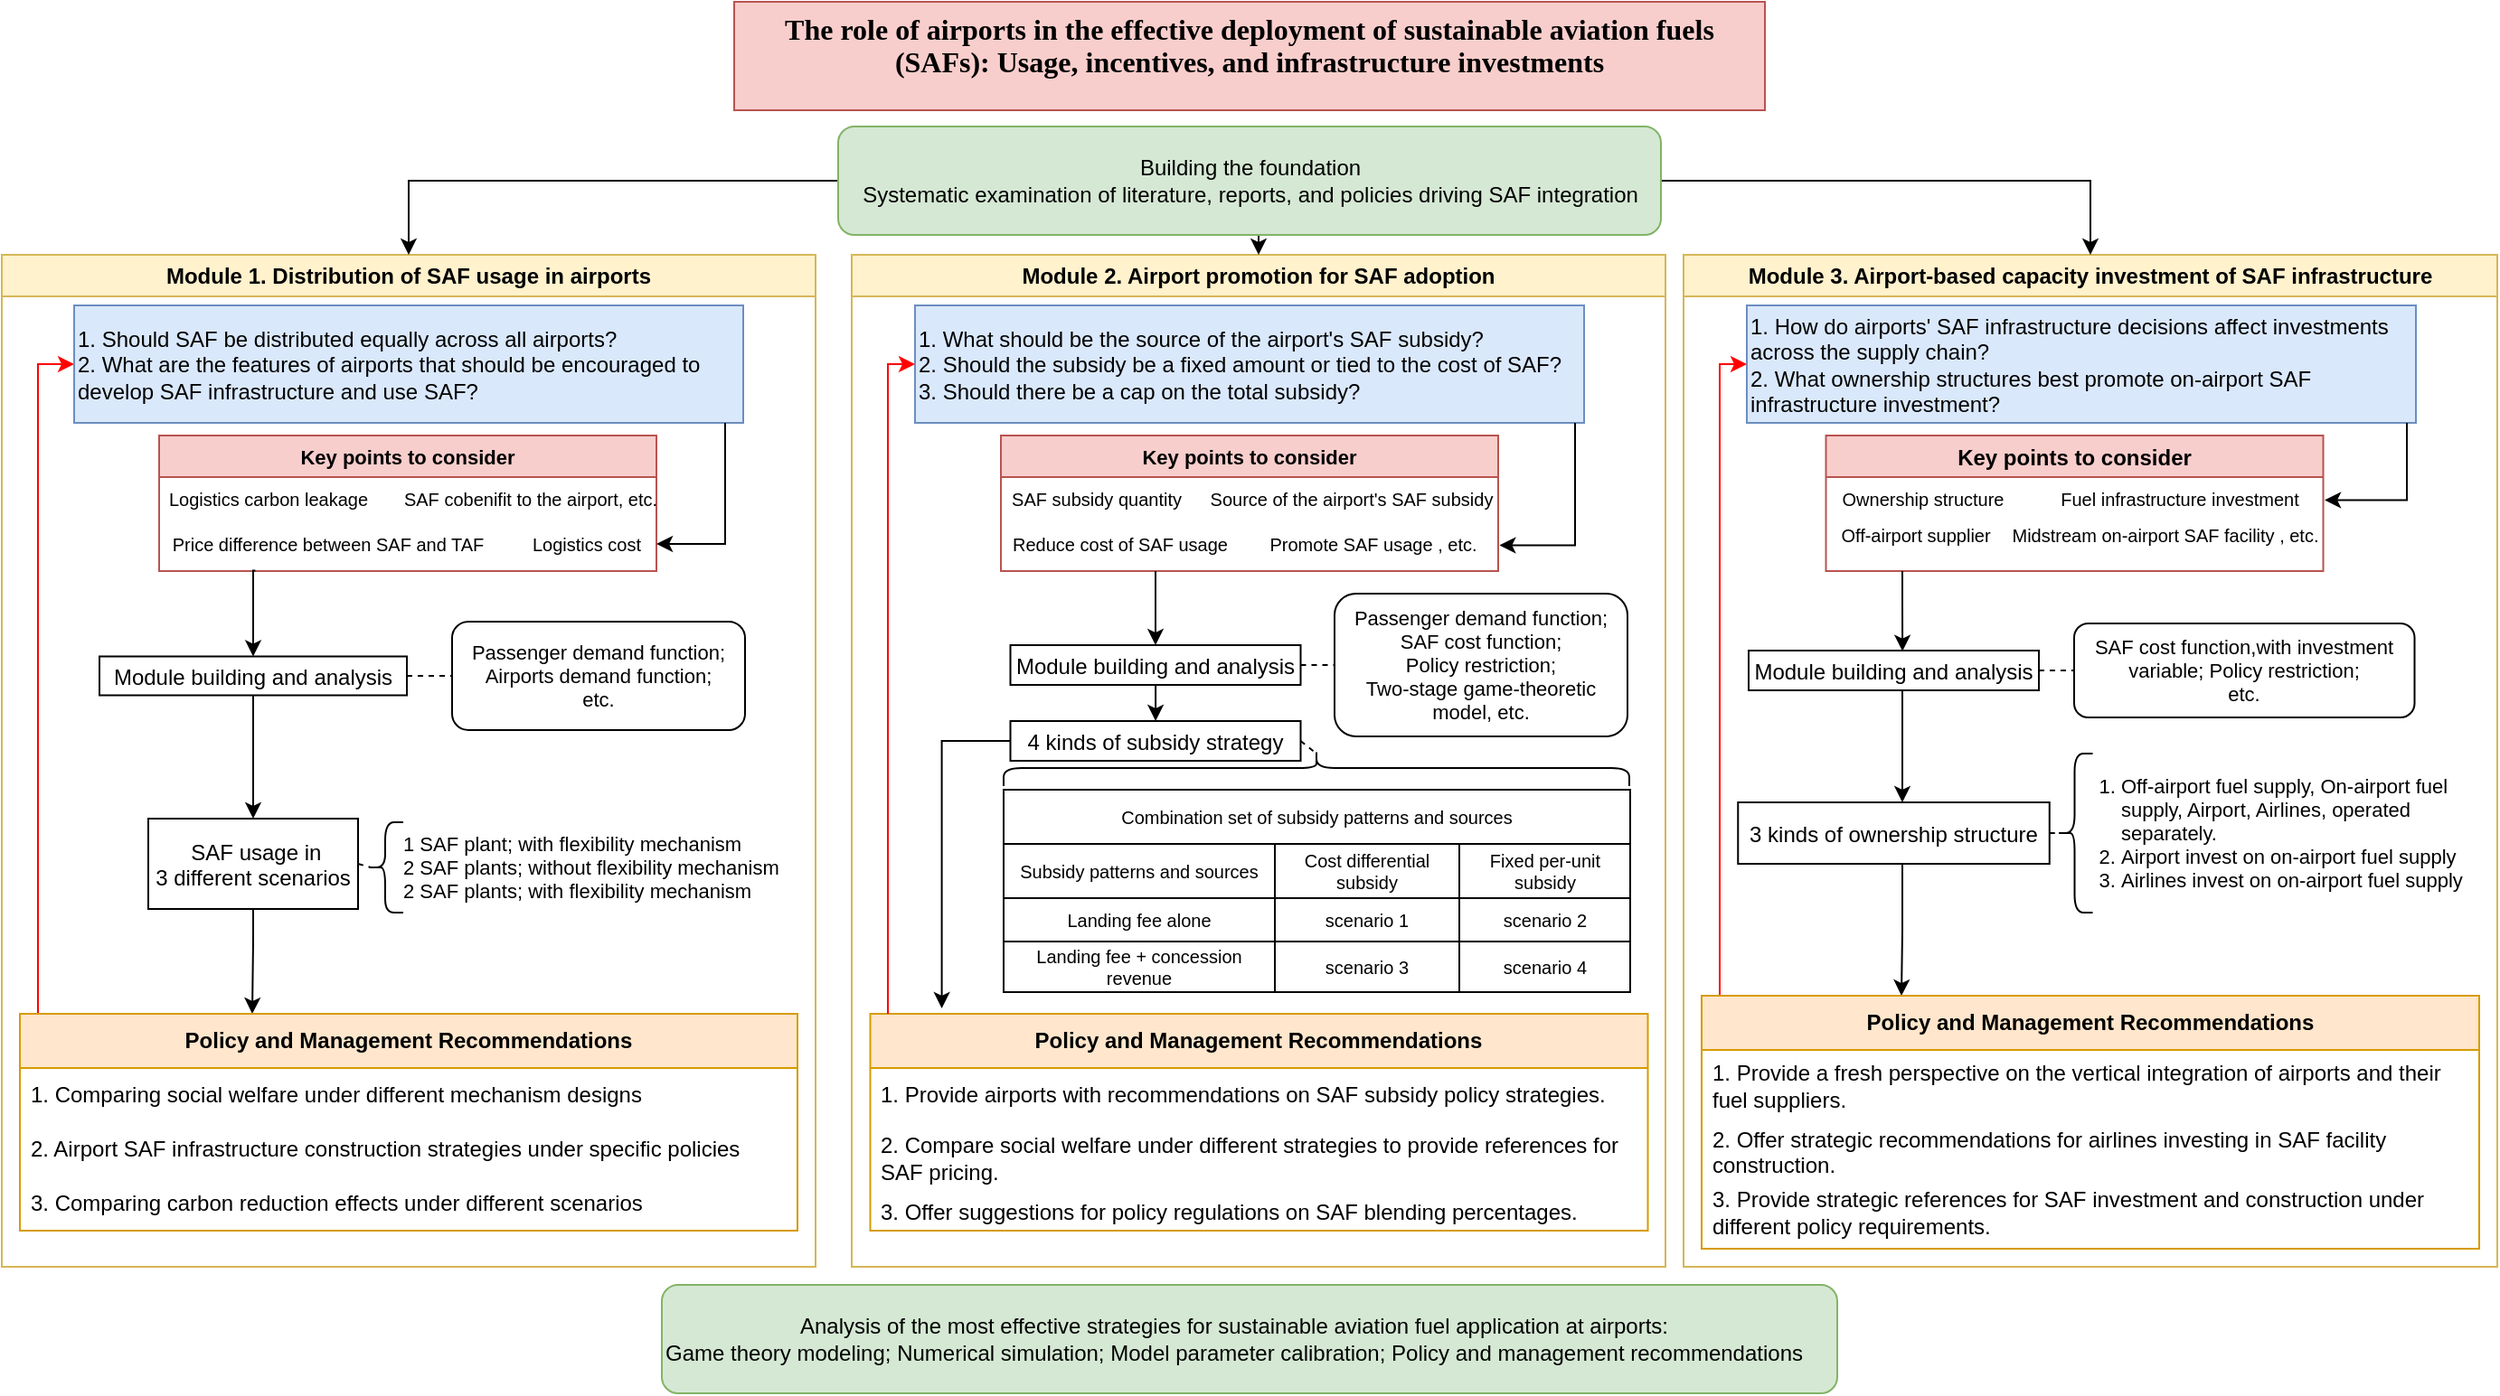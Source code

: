 <mxfile version="24.8.0">
  <diagram name="Page-1" id="e7e014a7-5840-1c2e-5031-d8a46d1fe8dd">
    <mxGraphModel dx="2856" dy="964" grid="1" gridSize="10" guides="1" tooltips="1" connect="1" arrows="1" fold="1" page="1" pageScale="1" pageWidth="1169" pageHeight="826" background="none" math="0" shadow="0">
      <root>
        <mxCell id="0" />
        <mxCell id="1" parent="0" />
        <mxCell id="2" value="Module 1. Distribution of SAF usage in airports" style="swimlane;whiteSpace=wrap;fillColor=#fff2cc;strokeColor=#d6b656;" parent="1" vertex="1">
          <mxGeometry x="-280" y="140" width="450" height="560" as="geometry">
            <mxRectangle x="-270" y="142" width="90" height="30" as="alternateBounds" />
          </mxGeometry>
        </mxCell>
        <mxCell id="LJBLf-9OPQEesqbSQKG5-111" style="edgeStyle=orthogonalEdgeStyle;rounded=0;orthogonalLoop=1;jettySize=auto;html=1;entryX=0.5;entryY=0;entryDx=0;entryDy=0;fontFamily=Helvetica;fontSize=12;fontColor=default;" parent="2" source="8" target="10" edge="1">
          <mxGeometry relative="1" as="geometry" />
        </mxCell>
        <mxCell id="8" value="Module building and analysis" style="" parent="2" vertex="1">
          <mxGeometry x="54" y="222.25" width="170" height="21.5" as="geometry" />
        </mxCell>
        <mxCell id="rZtBLB-fVoA_DSwmURB1-14" style="edgeStyle=orthogonalEdgeStyle;rounded=0;orthogonalLoop=1;jettySize=auto;html=1;entryX=0.25;entryY=0;entryDx=0;entryDy=0;" parent="2" edge="1">
          <mxGeometry relative="1" as="geometry">
            <mxPoint x="139" y="338" as="sourcePoint" />
            <mxPoint x="138.5" y="420" as="targetPoint" />
            <Array as="points">
              <mxPoint x="139" y="379" />
              <mxPoint x="139" y="379" />
            </Array>
          </mxGeometry>
        </mxCell>
        <mxCell id="10" value=" SAF usage in&#xa;3 different scenarios" style="" parent="2" vertex="1">
          <mxGeometry x="81" y="312" width="116" height="50" as="geometry" />
        </mxCell>
        <mxCell id="LJBLf-9OPQEesqbSQKG5-52" value="Passenger demand function;&lt;div style=&quot;font-size: 11px;&quot;&gt;Airports demand function;&lt;/div&gt;&lt;div style=&quot;font-size: 11px;&quot;&gt;etc.&lt;/div&gt;" style="rounded=1;whiteSpace=wrap;html=1;fontSize=11;" parent="2" vertex="1">
          <mxGeometry x="249" y="203" width="162" height="60" as="geometry" />
        </mxCell>
        <mxCell id="LJBLf-9OPQEesqbSQKG5-56" value="" style="endArrow=none;dashed=1;html=1;rounded=0;exitX=1;exitY=0.5;exitDx=0;exitDy=0;entryX=0;entryY=0.5;entryDx=0;entryDy=0;" parent="2" source="8" target="LJBLf-9OPQEesqbSQKG5-52" edge="1">
          <mxGeometry width="50" height="50" relative="1" as="geometry">
            <mxPoint x="539" y="195" as="sourcePoint" />
            <mxPoint x="589" y="145" as="targetPoint" />
          </mxGeometry>
        </mxCell>
        <mxCell id="LJBLf-9OPQEesqbSQKG5-57" value="" style="shape=curlyBracket;whiteSpace=wrap;html=1;rounded=1;labelPosition=left;verticalLabelPosition=middle;align=right;verticalAlign=middle;size=0.5;rotation=0;" parent="2" vertex="1">
          <mxGeometry x="202" y="314" width="20" height="50" as="geometry" />
        </mxCell>
        <mxCell id="LJBLf-9OPQEesqbSQKG5-79" value="" style="endArrow=none;dashed=1;html=1;rounded=0;fontFamily=Helvetica;fontSize=12;fontColor=default;entryX=0.1;entryY=0.5;entryDx=0;entryDy=0;entryPerimeter=0;exitX=1;exitY=0.5;exitDx=0;exitDy=0;" parent="2" source="10" target="LJBLf-9OPQEesqbSQKG5-57" edge="1">
          <mxGeometry width="50" height="50" relative="1" as="geometry">
            <mxPoint x="169" y="305" as="sourcePoint" />
            <mxPoint x="219" y="255" as="targetPoint" />
          </mxGeometry>
        </mxCell>
        <mxCell id="rZtBLB-fVoA_DSwmURB1-30" style="edgeStyle=orthogonalEdgeStyle;rounded=0;orthogonalLoop=1;jettySize=auto;html=1;entryX=0;entryY=0.5;entryDx=0;entryDy=0;strokeColor=#FF0000;" parent="2" source="LJBLf-9OPQEesqbSQKG5-73" target="LJBLf-9OPQEesqbSQKG5-71" edge="1">
          <mxGeometry relative="1" as="geometry">
            <Array as="points">
              <mxPoint x="20" y="60" />
            </Array>
          </mxGeometry>
        </mxCell>
        <mxCell id="LJBLf-9OPQEesqbSQKG5-73" value="&lt;span style=&quot;font-weight: 700;&quot;&gt;Policy and Management Recommendations&lt;/span&gt;" style="swimlane;fontStyle=0;childLayout=stackLayout;horizontal=1;startSize=30;horizontalStack=0;resizeParent=1;resizeParentMax=0;resizeLast=0;collapsible=1;marginBottom=0;whiteSpace=wrap;html=1;align=center;verticalAlign=middle;fontFamily=Helvetica;fontSize=12;fillColor=#ffe6cc;strokeColor=#d79b00;" parent="2" vertex="1">
          <mxGeometry x="10" y="420" width="430" height="120" as="geometry" />
        </mxCell>
        <mxCell id="LJBLf-9OPQEesqbSQKG5-74" value="1. Comparing social welfare under different mechanism designs" style="text;strokeColor=none;fillColor=none;align=left;verticalAlign=middle;spacingLeft=4;spacingRight=4;overflow=hidden;points=[[0,0.5],[1,0.5]];portConstraint=eastwest;rotatable=0;whiteSpace=wrap;html=1;fontFamily=Helvetica;fontSize=12;fontColor=default;" parent="LJBLf-9OPQEesqbSQKG5-73" vertex="1">
          <mxGeometry y="30" width="430" height="30" as="geometry" />
        </mxCell>
        <mxCell id="LJBLf-9OPQEesqbSQKG5-75" value="2. Airport SAF infrastructure construction strategies under specific policies" style="text;strokeColor=none;fillColor=none;align=left;verticalAlign=middle;spacingLeft=4;spacingRight=4;overflow=hidden;points=[[0,0.5],[1,0.5]];portConstraint=eastwest;rotatable=0;whiteSpace=wrap;html=1;fontFamily=Helvetica;fontSize=12;fontColor=default;" parent="LJBLf-9OPQEesqbSQKG5-73" vertex="1">
          <mxGeometry y="60" width="430" height="30" as="geometry" />
        </mxCell>
        <mxCell id="LJBLf-9OPQEesqbSQKG5-76" value="3. Comparing carbon reduction effects under different scenarios" style="text;strokeColor=none;fillColor=none;align=left;verticalAlign=middle;spacingLeft=4;spacingRight=4;overflow=hidden;points=[[0,0.5],[1,0.5]];portConstraint=eastwest;rotatable=0;whiteSpace=wrap;html=1;fontFamily=Helvetica;fontSize=12;fontColor=default;" parent="LJBLf-9OPQEesqbSQKG5-73" vertex="1">
          <mxGeometry y="90" width="430" height="30" as="geometry" />
        </mxCell>
        <mxCell id="LJBLf-9OPQEesqbSQKG5-71" value="1. Should SAF be distributed equally across all airports?&amp;nbsp;&lt;div&gt;&lt;span style=&quot;background-color: initial;&quot;&gt;2. What are the features of airports that should be encouraged to develop SAF infrastructure and use SAF?&lt;/span&gt;&lt;br&gt;&lt;/div&gt;" style="text;strokeColor=#6c8ebf;fillColor=#dae8fc;html=1;whiteSpace=wrap;verticalAlign=middle;overflow=hidden;" parent="2" vertex="1">
          <mxGeometry x="40" y="28" width="370" height="65" as="geometry" />
        </mxCell>
        <mxCell id="LJBLf-9OPQEesqbSQKG5-60" value="&lt;span style=&quot;background-color: initial; font-size: 11px;&quot;&gt;1 SAF plant; with flexibility mechanism&amp;nbsp;&lt;/span&gt;&lt;br style=&quot;font-size: 11px;&quot;&gt;&lt;span style=&quot;background-color: initial; font-size: 11px;&quot;&gt;2 SAF plants; without flexibility mechanism&lt;/span&gt;&lt;br style=&quot;font-size: 11px;&quot;&gt;&lt;span style=&quot;background-color: initial; font-size: 11px;&quot;&gt;2 SAF plants; with flexibility mechanism&lt;/span&gt;" style="text;strokeColor=none;fillColor=none;html=1;whiteSpace=wrap;verticalAlign=middle;overflow=hidden;fontSize=11;" parent="2" vertex="1">
          <mxGeometry x="220" y="310" width="210" height="58" as="geometry" />
        </mxCell>
        <mxCell id="lu8GZyo01GJMkmbSmP88-20" value="Key points to consider" style="swimlane;fillColor=#f8cecc;strokeColor=#b85450;fontSize=11;" parent="2" vertex="1">
          <mxGeometry x="87" y="100" width="275" height="75" as="geometry" />
        </mxCell>
        <mxCell id="lu8GZyo01GJMkmbSmP88-21" value="SAF cobenifit to the airport, etc." style="text;html=1;align=center;verticalAlign=middle;resizable=0;points=[];autosize=1;strokeColor=none;fillColor=none;fontSize=10;" parent="lu8GZyo01GJMkmbSmP88-20" vertex="1">
          <mxGeometry x="125" y="20" width="160" height="30" as="geometry" />
        </mxCell>
        <mxCell id="lu8GZyo01GJMkmbSmP88-22" value="Logistics carbon leakage" style="text;html=1;align=center;verticalAlign=middle;resizable=0;points=[];autosize=1;strokeColor=none;fillColor=none;fontSize=10;" parent="lu8GZyo01GJMkmbSmP88-20" vertex="1">
          <mxGeometry x="-5" y="20" width="130" height="30" as="geometry" />
        </mxCell>
        <mxCell id="lu8GZyo01GJMkmbSmP88-23" value="Logistics cost" style="text;html=1;align=center;verticalAlign=middle;resizable=0;points=[];autosize=1;strokeColor=none;fillColor=none;fontSize=10;" parent="lu8GZyo01GJMkmbSmP88-20" vertex="1">
          <mxGeometry x="196" y="45" width="80" height="30" as="geometry" />
        </mxCell>
        <mxCell id="lu8GZyo01GJMkmbSmP88-24" value="&lt;font style=&quot;font-size: 10px;&quot;&gt;Price difference between SAF and TAF&lt;/font&gt;" style="text;html=1;align=center;verticalAlign=middle;resizable=0;points=[];autosize=1;strokeColor=none;fillColor=none;fontSize=9;" parent="lu8GZyo01GJMkmbSmP88-20" vertex="1">
          <mxGeometry x="-7" y="45" width="200" height="30" as="geometry" />
        </mxCell>
        <mxCell id="rZtBLB-fVoA_DSwmURB1-11" style="edgeStyle=orthogonalEdgeStyle;rounded=0;orthogonalLoop=1;jettySize=auto;html=1;entryX=0.5;entryY=0;entryDx=0;entryDy=0;exitX=0.301;exitY=0.993;exitDx=0;exitDy=0;exitPerimeter=0;" parent="2" source="lu8GZyo01GJMkmbSmP88-24" edge="1" target="8">
          <mxGeometry relative="1" as="geometry">
            <mxPoint x="140" y="180" as="sourcePoint" />
            <mxPoint x="140.16" y="204.5" as="targetPoint" />
            <Array as="points">
              <mxPoint x="139" y="175" />
            </Array>
          </mxGeometry>
        </mxCell>
        <mxCell id="rZtBLB-fVoA_DSwmURB1-32" style="edgeStyle=orthogonalEdgeStyle;rounded=0;orthogonalLoop=1;jettySize=auto;html=1;entryX=0.988;entryY=0.5;entryDx=0;entryDy=0;entryPerimeter=0;" parent="2" source="LJBLf-9OPQEesqbSQKG5-71" target="lu8GZyo01GJMkmbSmP88-23" edge="1">
          <mxGeometry relative="1" as="geometry">
            <Array as="points">
              <mxPoint x="400" y="160" />
            </Array>
          </mxGeometry>
        </mxCell>
        <mxCell id="3" value="Module 2. Airport promotion for SAF adoption" style="swimlane;whiteSpace=wrap;fillColor=#fff2cc;strokeColor=#d6b656;" parent="1" vertex="1">
          <mxGeometry x="190" y="140" width="450" height="560" as="geometry" />
        </mxCell>
        <mxCell id="LJBLf-9OPQEesqbSQKG5-85" value="1. What should be the source of the airport&#39;s SAF subsidy?&amp;nbsp;&lt;div&gt;2. Should the subsidy be a fixed amount or tied to the cost of SAF?&amp;nbsp;&lt;/div&gt;&lt;div&gt;3. Should there be a cap on the total subsidy?&lt;/div&gt;" style="text;strokeColor=#6c8ebf;fillColor=#dae8fc;html=1;whiteSpace=wrap;verticalAlign=middle;overflow=hidden;" parent="3" vertex="1">
          <mxGeometry x="35" y="28" width="370" height="65" as="geometry" />
        </mxCell>
        <mxCell id="LJBLf-9OPQEesqbSQKG5-116" style="edgeStyle=orthogonalEdgeStyle;rounded=0;orthogonalLoop=1;jettySize=auto;html=1;entryX=0.5;entryY=0;entryDx=0;entryDy=0;fontFamily=Helvetica;fontSize=12;fontColor=default;" parent="3" source="LJBLf-9OPQEesqbSQKG5-117" target="LJBLf-9OPQEesqbSQKG5-118" edge="1">
          <mxGeometry relative="1" as="geometry" />
        </mxCell>
        <mxCell id="LJBLf-9OPQEesqbSQKG5-117" value="Module building and analysis" style="" parent="3" vertex="1">
          <mxGeometry x="87.75" y="216" width="160.5" height="22" as="geometry" />
        </mxCell>
        <mxCell id="LJBLf-9OPQEesqbSQKG5-118" value="4 kinds of subsidy strategy" style="" parent="3" vertex="1">
          <mxGeometry x="87.75" y="258" width="160.5" height="22" as="geometry" />
        </mxCell>
        <mxCell id="LJBLf-9OPQEesqbSQKG5-119" value="Passenger demand function;&lt;div style=&quot;font-size: 11px;&quot;&gt;SAF cost function;&lt;/div&gt;&lt;div style=&quot;font-size: 11px;&quot;&gt;Policy restriction;&lt;/div&gt;&lt;div style=&quot;font-size: 11px;&quot;&gt;Two-stage game-theoretic model,&amp;nbsp;&lt;span style=&quot;background-color: initial; font-size: 11px;&quot;&gt;etc.&lt;/span&gt;&lt;/div&gt;" style="rounded=1;whiteSpace=wrap;html=1;fontSize=11;" parent="3" vertex="1">
          <mxGeometry x="267" y="187.5" width="162" height="79" as="geometry" />
        </mxCell>
        <mxCell id="LJBLf-9OPQEesqbSQKG5-120" value="" style="endArrow=none;dashed=1;html=1;rounded=0;exitX=1;exitY=0.5;exitDx=0;exitDy=0;entryX=0;entryY=0.5;entryDx=0;entryDy=0;" parent="3" source="LJBLf-9OPQEesqbSQKG5-117" target="LJBLf-9OPQEesqbSQKG5-119" edge="1">
          <mxGeometry width="50" height="50" relative="1" as="geometry">
            <mxPoint x="548.5" y="210" as="sourcePoint" />
            <mxPoint x="598.5" y="160" as="targetPoint" />
          </mxGeometry>
        </mxCell>
        <mxCell id="LJBLf-9OPQEesqbSQKG5-121" value="" style="shape=curlyBracket;whiteSpace=wrap;html=1;rounded=1;labelPosition=left;verticalLabelPosition=middle;align=right;verticalAlign=middle;size=0.5;rotation=90;" parent="3" vertex="1">
          <mxGeometry x="247" y="111" width="20" height="346" as="geometry" />
        </mxCell>
        <mxCell id="LJBLf-9OPQEesqbSQKG5-122" value="" style="endArrow=none;dashed=1;html=1;rounded=0;fontFamily=Helvetica;fontSize=12;fontColor=default;entryX=0.1;entryY=0.5;entryDx=0;entryDy=0;entryPerimeter=0;exitX=1;exitY=0.5;exitDx=0;exitDy=0;" parent="3" source="LJBLf-9OPQEesqbSQKG5-118" target="LJBLf-9OPQEesqbSQKG5-121" edge="1">
          <mxGeometry width="50" height="50" relative="1" as="geometry">
            <mxPoint x="167" y="326" as="sourcePoint" />
            <mxPoint x="228.5" y="217" as="targetPoint" />
          </mxGeometry>
        </mxCell>
        <mxCell id="LJBLf-9OPQEesqbSQKG5-123" value="Combination set of subsidy patterns and sources" style="shape=table;startSize=30;container=1;collapsible=0;childLayout=tableLayout;strokeColor=default;align=center;verticalAlign=middle;fillColor=none;gradientColor=none;fontSize=10;" parent="3" vertex="1">
          <mxGeometry x="84" y="296" width="346.5" height="112" as="geometry" />
        </mxCell>
        <mxCell id="LJBLf-9OPQEesqbSQKG5-124" value="" style="shape=tableRow;horizontal=0;startSize=0;swimlaneHead=0;swimlaneBody=0;strokeColor=inherit;top=0;left=0;bottom=0;right=0;collapsible=0;dropTarget=0;fillColor=none;points=[[0,0.5],[1,0.5]];portConstraint=eastwest;fontSize=16;align=left;verticalAlign=middle;fontFamily=Helvetica;fontColor=default;" parent="LJBLf-9OPQEesqbSQKG5-123" vertex="1">
          <mxGeometry y="30" width="346.5" height="30" as="geometry" />
        </mxCell>
        <mxCell id="LJBLf-9OPQEesqbSQKG5-125" value="Subsidy patterns and sources" style="shape=partialRectangle;html=1;whiteSpace=wrap;connectable=0;strokeColor=inherit;overflow=hidden;fillColor=none;top=0;left=0;bottom=0;right=0;pointerEvents=1;align=center;verticalAlign=middle;fontSize=10;" parent="LJBLf-9OPQEesqbSQKG5-124" vertex="1">
          <mxGeometry width="150" height="30" as="geometry">
            <mxRectangle width="150" height="30" as="alternateBounds" />
          </mxGeometry>
        </mxCell>
        <mxCell id="LJBLf-9OPQEesqbSQKG5-126" value="Cost differential subsidy" style="shape=partialRectangle;html=1;whiteSpace=wrap;connectable=0;strokeColor=inherit;overflow=hidden;fillColor=none;top=0;left=0;bottom=0;right=0;pointerEvents=1;align=center;verticalAlign=middle;fontSize=10;" parent="LJBLf-9OPQEesqbSQKG5-124" vertex="1">
          <mxGeometry x="150" width="102" height="30" as="geometry">
            <mxRectangle width="102" height="30" as="alternateBounds" />
          </mxGeometry>
        </mxCell>
        <mxCell id="LJBLf-9OPQEesqbSQKG5-127" value="Fixed per-unit subsidy" style="shape=partialRectangle;html=1;whiteSpace=wrap;connectable=0;strokeColor=inherit;overflow=hidden;fillColor=none;top=0;left=0;bottom=0;right=0;pointerEvents=1;align=center;verticalAlign=middle;fontSize=10;" parent="LJBLf-9OPQEesqbSQKG5-124" vertex="1">
          <mxGeometry x="252" width="95" height="30" as="geometry">
            <mxRectangle width="95" height="30" as="alternateBounds" />
          </mxGeometry>
        </mxCell>
        <mxCell id="LJBLf-9OPQEesqbSQKG5-128" value="" style="shape=tableRow;horizontal=0;startSize=0;swimlaneHead=0;swimlaneBody=0;strokeColor=inherit;top=0;left=0;bottom=0;right=0;collapsible=0;dropTarget=0;fillColor=none;points=[[0,0.5],[1,0.5]];portConstraint=eastwest;fontSize=16;align=left;verticalAlign=middle;fontFamily=Helvetica;fontColor=default;" parent="LJBLf-9OPQEesqbSQKG5-123" vertex="1">
          <mxGeometry y="60" width="346.5" height="24" as="geometry" />
        </mxCell>
        <mxCell id="LJBLf-9OPQEesqbSQKG5-129" value="Landing fee alone" style="shape=partialRectangle;html=1;whiteSpace=wrap;connectable=0;strokeColor=inherit;overflow=hidden;fillColor=none;top=0;left=0;bottom=0;right=0;pointerEvents=1;align=center;verticalAlign=middle;fontSize=10;" parent="LJBLf-9OPQEesqbSQKG5-128" vertex="1">
          <mxGeometry width="150" height="24" as="geometry">
            <mxRectangle width="150" height="24" as="alternateBounds" />
          </mxGeometry>
        </mxCell>
        <mxCell id="LJBLf-9OPQEesqbSQKG5-130" value="scenario 1" style="shape=partialRectangle;html=1;whiteSpace=wrap;connectable=0;strokeColor=inherit;overflow=hidden;fillColor=none;top=0;left=0;bottom=0;right=0;pointerEvents=1;fontSize=10;align=center;verticalAlign=middle;fontFamily=Helvetica;fontColor=default;" parent="LJBLf-9OPQEesqbSQKG5-128" vertex="1">
          <mxGeometry x="150" width="102" height="24" as="geometry">
            <mxRectangle width="102" height="24" as="alternateBounds" />
          </mxGeometry>
        </mxCell>
        <mxCell id="LJBLf-9OPQEesqbSQKG5-131" value="scenario 2" style="shape=partialRectangle;html=1;whiteSpace=wrap;connectable=0;strokeColor=inherit;overflow=hidden;fillColor=none;top=0;left=0;bottom=0;right=0;pointerEvents=1;fontSize=10;align=center;verticalAlign=middle;fontFamily=Helvetica;fontColor=default;" parent="LJBLf-9OPQEesqbSQKG5-128" vertex="1">
          <mxGeometry x="252" width="95" height="24" as="geometry">
            <mxRectangle width="95" height="24" as="alternateBounds" />
          </mxGeometry>
        </mxCell>
        <mxCell id="LJBLf-9OPQEesqbSQKG5-132" value="" style="shape=tableRow;horizontal=0;startSize=0;swimlaneHead=0;swimlaneBody=0;strokeColor=inherit;top=0;left=0;bottom=0;right=0;collapsible=0;dropTarget=0;fillColor=none;points=[[0,0.5],[1,0.5]];portConstraint=eastwest;fontSize=16;align=left;verticalAlign=middle;fontFamily=Helvetica;fontColor=default;" parent="LJBLf-9OPQEesqbSQKG5-123" vertex="1">
          <mxGeometry y="84" width="346.5" height="28" as="geometry" />
        </mxCell>
        <mxCell id="LJBLf-9OPQEesqbSQKG5-133" value="Landing fee + concession revenue" style="shape=partialRectangle;html=1;whiteSpace=wrap;connectable=0;strokeColor=inherit;overflow=hidden;fillColor=none;top=0;left=0;bottom=0;right=0;pointerEvents=1;align=center;verticalAlign=middle;fontSize=10;" parent="LJBLf-9OPQEesqbSQKG5-132" vertex="1">
          <mxGeometry width="150" height="28" as="geometry">
            <mxRectangle width="150" height="28" as="alternateBounds" />
          </mxGeometry>
        </mxCell>
        <mxCell id="LJBLf-9OPQEesqbSQKG5-134" value="scenario 3" style="shape=partialRectangle;html=1;whiteSpace=wrap;connectable=0;strokeColor=inherit;overflow=hidden;fillColor=none;top=0;left=0;bottom=0;right=0;pointerEvents=1;fontSize=10;align=center;verticalAlign=middle;fontFamily=Helvetica;fontColor=default;" parent="LJBLf-9OPQEesqbSQKG5-132" vertex="1">
          <mxGeometry x="150" width="102" height="28" as="geometry">
            <mxRectangle width="102" height="28" as="alternateBounds" />
          </mxGeometry>
        </mxCell>
        <mxCell id="LJBLf-9OPQEesqbSQKG5-135" value="scenario 4" style="shape=partialRectangle;html=1;whiteSpace=wrap;connectable=0;strokeColor=inherit;overflow=hidden;fillColor=none;top=0;left=0;bottom=0;right=0;pointerEvents=1;fontSize=10;align=center;verticalAlign=middle;fontFamily=Helvetica;fontColor=default;" parent="LJBLf-9OPQEesqbSQKG5-132" vertex="1">
          <mxGeometry x="252" width="95" height="28" as="geometry">
            <mxRectangle width="95" height="28" as="alternateBounds" />
          </mxGeometry>
        </mxCell>
        <mxCell id="LJBLf-9OPQEesqbSQKG5-137" value="&lt;span style=&quot;font-weight: 700;&quot;&gt;Policy and Management Recommendations&lt;/span&gt;" style="swimlane;fontStyle=0;childLayout=stackLayout;horizontal=1;startSize=30;horizontalStack=0;resizeParent=1;resizeParentMax=0;resizeLast=0;collapsible=1;marginBottom=0;whiteSpace=wrap;html=1;align=center;verticalAlign=middle;fontFamily=Helvetica;fontSize=12;fillColor=#ffe6cc;strokeColor=#d79b00;" parent="3" vertex="1">
          <mxGeometry x="10.25" y="420" width="430" height="120" as="geometry" />
        </mxCell>
        <mxCell id="LJBLf-9OPQEesqbSQKG5-138" value="1. Provide airports with recommendations on SAF subsidy policy strategies." style="text;strokeColor=none;fillColor=none;align=left;verticalAlign=middle;spacingLeft=4;spacingRight=4;overflow=hidden;points=[[0,0.5],[1,0.5]];portConstraint=eastwest;rotatable=0;whiteSpace=wrap;html=1;fontFamily=Helvetica;fontSize=12;fontColor=default;" parent="LJBLf-9OPQEesqbSQKG5-137" vertex="1">
          <mxGeometry y="30" width="430" height="30" as="geometry" />
        </mxCell>
        <mxCell id="LJBLf-9OPQEesqbSQKG5-139" value="2. Compare social welfare under different strategies to provide references for SAF pricing." style="text;strokeColor=none;fillColor=none;align=left;verticalAlign=middle;spacingLeft=4;spacingRight=4;overflow=hidden;points=[[0,0.5],[1,0.5]];portConstraint=eastwest;rotatable=0;whiteSpace=wrap;html=1;fontFamily=Helvetica;fontSize=12;fontColor=default;" parent="LJBLf-9OPQEesqbSQKG5-137" vertex="1">
          <mxGeometry y="60" width="430" height="40" as="geometry" />
        </mxCell>
        <mxCell id="LJBLf-9OPQEesqbSQKG5-140" value="3. Offer suggestions for policy regulations on SAF blending percentages." style="text;strokeColor=none;fillColor=none;align=left;verticalAlign=middle;spacingLeft=4;spacingRight=4;overflow=hidden;points=[[0,0.5],[1,0.5]];portConstraint=eastwest;rotatable=0;whiteSpace=wrap;html=1;fontFamily=Helvetica;fontSize=12;fontColor=default;" parent="LJBLf-9OPQEesqbSQKG5-137" vertex="1">
          <mxGeometry y="100" width="430" height="20" as="geometry" />
        </mxCell>
        <mxCell id="lu8GZyo01GJMkmbSmP88-28" value="Key points to consider" style="swimlane;fillColor=#f8cecc;strokeColor=#b85450;fontSize=11;" parent="3" vertex="1">
          <mxGeometry x="82.5" y="100" width="275" height="75" as="geometry" />
        </mxCell>
        <mxCell id="lu8GZyo01GJMkmbSmP88-29" value="Promote SAF usage , etc." style="text;html=1;align=center;verticalAlign=middle;resizable=0;points=[];autosize=1;strokeColor=none;fillColor=none;fontSize=10;" parent="lu8GZyo01GJMkmbSmP88-28" vertex="1">
          <mxGeometry x="135" y="45" width="140" height="30" as="geometry" />
        </mxCell>
        <mxCell id="lu8GZyo01GJMkmbSmP88-30" value="&lt;span style=&quot;font-size: 10px;&quot;&gt;SAF subsidy quantity&lt;/span&gt;" style="text;html=1;align=center;verticalAlign=middle;resizable=0;points=[];autosize=1;strokeColor=none;fillColor=none;fontSize=10;" parent="lu8GZyo01GJMkmbSmP88-28" vertex="1">
          <mxGeometry x="-8" y="20" width="120" height="30" as="geometry" />
        </mxCell>
        <mxCell id="lu8GZyo01GJMkmbSmP88-31" value="&lt;span style=&quot;font-size: 10px;&quot;&gt;Source of the airport&#39;s SAF subsidy&lt;/span&gt;" style="text;html=1;align=center;verticalAlign=middle;resizable=0;points=[];autosize=1;strokeColor=none;fillColor=none;fontSize=10;" parent="lu8GZyo01GJMkmbSmP88-28" vertex="1">
          <mxGeometry x="103" y="20" width="180" height="30" as="geometry" />
        </mxCell>
        <mxCell id="lu8GZyo01GJMkmbSmP88-32" value="Reduce cost of SAF usage" style="text;html=1;align=center;verticalAlign=middle;resizable=0;points=[];autosize=1;strokeColor=none;fillColor=none;fontSize=10;" parent="lu8GZyo01GJMkmbSmP88-28" vertex="1">
          <mxGeometry x="-5" y="45" width="140" height="30" as="geometry" />
        </mxCell>
        <mxCell id="lu8GZyo01GJMkmbSmP88-34" style="edgeStyle=orthogonalEdgeStyle;rounded=0;orthogonalLoop=1;jettySize=auto;html=1;entryX=0.5;entryY=0;entryDx=0;entryDy=0;" parent="3" source="lu8GZyo01GJMkmbSmP88-32" target="LJBLf-9OPQEesqbSQKG5-117" edge="1">
          <mxGeometry relative="1" as="geometry">
            <Array as="points">
              <mxPoint x="168" y="198" />
              <mxPoint x="168" y="198" />
            </Array>
          </mxGeometry>
        </mxCell>
        <mxCell id="rZtBLB-fVoA_DSwmURB1-21" style="edgeStyle=orthogonalEdgeStyle;rounded=0;orthogonalLoop=1;jettySize=auto;html=1;entryX=0;entryY=0.5;entryDx=0;entryDy=0;strokeColor=#FF0000;" parent="3" source="LJBLf-9OPQEesqbSQKG5-137" target="LJBLf-9OPQEesqbSQKG5-85" edge="1">
          <mxGeometry relative="1" as="geometry">
            <Array as="points">
              <mxPoint x="20" y="61" />
            </Array>
          </mxGeometry>
        </mxCell>
        <mxCell id="rZtBLB-fVoA_DSwmURB1-28" style="edgeStyle=orthogonalEdgeStyle;rounded=0;orthogonalLoop=1;jettySize=auto;html=1;entryX=0.092;entryY=-0.025;entryDx=0;entryDy=0;entryPerimeter=0;" parent="3" source="LJBLf-9OPQEesqbSQKG5-118" target="LJBLf-9OPQEesqbSQKG5-137" edge="1">
          <mxGeometry relative="1" as="geometry">
            <Array as="points">
              <mxPoint x="50" y="269" />
            </Array>
          </mxGeometry>
        </mxCell>
        <mxCell id="rZtBLB-fVoA_DSwmURB1-31" style="edgeStyle=orthogonalEdgeStyle;rounded=0;orthogonalLoop=1;jettySize=auto;html=1;entryX=1.005;entryY=0.524;entryDx=0;entryDy=0;entryPerimeter=0;" parent="3" source="LJBLf-9OPQEesqbSQKG5-85" target="lu8GZyo01GJMkmbSmP88-29" edge="1">
          <mxGeometry relative="1" as="geometry">
            <Array as="points">
              <mxPoint x="400" y="161" />
            </Array>
          </mxGeometry>
        </mxCell>
        <mxCell id="4" value="Module 3. Airport-based capacity investment of SAF infrastructure" style="swimlane;whiteSpace=wrap;fillColor=#fff2cc;strokeColor=#d6b656;" parent="1" vertex="1">
          <mxGeometry x="650" y="140" width="450" height="560" as="geometry" />
        </mxCell>
        <mxCell id="LJBLf-9OPQEesqbSQKG5-153" value="&lt;div&gt;1. How do airports&#39; SAF infrastructure decisions affect investments across the supply chain?&lt;/div&gt;&lt;div&gt;2. What ownership structures best promote on-airport SAF infrastructure investment?&lt;/div&gt;" style="text;strokeColor=#6c8ebf;fillColor=#dae8fc;html=1;whiteSpace=wrap;verticalAlign=middle;overflow=hidden;" parent="4" vertex="1">
          <mxGeometry x="35" y="28" width="370" height="65" as="geometry" />
        </mxCell>
        <mxCell id="LJBLf-9OPQEesqbSQKG5-172" value="" style="edgeStyle=orthogonalEdgeStyle;rounded=0;orthogonalLoop=1;jettySize=auto;html=1;fontFamily=Helvetica;fontSize=12;fontColor=default;" parent="4" source="LJBLf-9OPQEesqbSQKG5-156" target="LJBLf-9OPQEesqbSQKG5-158" edge="1">
          <mxGeometry relative="1" as="geometry">
            <Array as="points">
              <mxPoint x="121" y="245" />
              <mxPoint x="121" y="245" />
            </Array>
          </mxGeometry>
        </mxCell>
        <mxCell id="LJBLf-9OPQEesqbSQKG5-156" value="Module building and analysis" style="" parent="4" vertex="1">
          <mxGeometry x="36" y="219" width="160.5" height="22" as="geometry" />
        </mxCell>
        <mxCell id="LJBLf-9OPQEesqbSQKG5-157" value="SAF cost function,with investment variable; Policy restriction;&lt;br style=&quot;font-size: 11px;&quot;&gt;etc." style="rounded=1;whiteSpace=wrap;html=1;fontSize=11;" parent="4" vertex="1">
          <mxGeometry x="216" y="204" width="188.25" height="52" as="geometry" />
        </mxCell>
        <mxCell id="rZtBLB-fVoA_DSwmURB1-25" style="edgeStyle=orthogonalEdgeStyle;rounded=0;orthogonalLoop=1;jettySize=auto;html=1;entryX=0.25;entryY=0;entryDx=0;entryDy=0;" parent="4" edge="1">
          <mxGeometry relative="1" as="geometry">
            <mxPoint x="120.5" y="410" as="targetPoint" />
            <mxPoint x="121" y="337.0" as="sourcePoint" />
            <Array as="points">
              <mxPoint x="121" y="374" />
              <mxPoint x="121" y="374" />
            </Array>
          </mxGeometry>
        </mxCell>
        <mxCell id="LJBLf-9OPQEesqbSQKG5-158" value="3 kinds of ownership structure" style="" parent="4" vertex="1">
          <mxGeometry x="30.13" y="303" width="172.25" height="34" as="geometry" />
        </mxCell>
        <mxCell id="LJBLf-9OPQEesqbSQKG5-159" value="" style="shape=curlyBracket;whiteSpace=wrap;html=1;rounded=1;labelPosition=left;verticalLabelPosition=middle;align=right;verticalAlign=middle;size=0.5;rotation=0;" parent="4" vertex="1">
          <mxGeometry x="206.25" y="276" width="20" height="88" as="geometry" />
        </mxCell>
        <mxCell id="LJBLf-9OPQEesqbSQKG5-160" value="&lt;ol style=&quot;font-size: 11px;&quot;&gt;&lt;li style=&quot;font-size: 11px;&quot;&gt;&lt;span style=&quot;background-color: initial; font-size: 11px;&quot;&gt;Off-airport fuel supply, On-airport fuel supply, Airport, Airlines, operated separately.&lt;/span&gt;&lt;/li&gt;&lt;li style=&quot;font-size: 11px;&quot;&gt;&lt;span style=&quot;background-color: initial; font-size: 11px;&quot;&gt;Airport invest on on-airport fuel supply&lt;/span&gt;&lt;/li&gt;&lt;li style=&quot;font-size: 11px;&quot;&gt;&lt;span style=&quot;background-color: initial; font-size: 11px;&quot;&gt;Airlines invest on on-airport fuel supply&amp;nbsp;&lt;/span&gt;&lt;/li&gt;&lt;/ol&gt;" style="text;strokeColor=none;fillColor=none;html=1;whiteSpace=wrap;verticalAlign=middle;overflow=hidden;fontSize=11;" parent="4" vertex="1">
          <mxGeometry x="200" y="259" width="240" height="122" as="geometry" />
        </mxCell>
        <mxCell id="LJBLf-9OPQEesqbSQKG5-161" value="" style="endArrow=none;dashed=1;html=1;rounded=0;fontFamily=Helvetica;fontSize=12;fontColor=default;entryX=0.1;entryY=0.5;entryDx=0;entryDy=0;entryPerimeter=0;exitX=1;exitY=0.5;exitDx=0;exitDy=0;" parent="4" source="LJBLf-9OPQEesqbSQKG5-158" target="LJBLf-9OPQEesqbSQKG5-159" edge="1">
          <mxGeometry width="50" height="50" relative="1" as="geometry">
            <mxPoint x="127.25" y="288" as="sourcePoint" />
            <mxPoint x="177.25" y="238" as="targetPoint" />
          </mxGeometry>
        </mxCell>
        <mxCell id="rZtBLB-fVoA_DSwmURB1-29" style="edgeStyle=orthogonalEdgeStyle;rounded=0;orthogonalLoop=1;jettySize=auto;html=1;entryX=0;entryY=0.5;entryDx=0;entryDy=0;strokeColor=#FF0000;" parent="4" source="LJBLf-9OPQEesqbSQKG5-163" target="LJBLf-9OPQEesqbSQKG5-153" edge="1">
          <mxGeometry relative="1" as="geometry">
            <Array as="points">
              <mxPoint x="20" y="60" />
            </Array>
          </mxGeometry>
        </mxCell>
        <mxCell id="LJBLf-9OPQEesqbSQKG5-163" value="&lt;span style=&quot;font-weight: 700;&quot;&gt;Policy and Management Recommendations&lt;/span&gt;" style="swimlane;fontStyle=0;childLayout=stackLayout;horizontal=1;startSize=30;horizontalStack=0;resizeParent=1;resizeParentMax=0;resizeLast=0;collapsible=1;marginBottom=0;whiteSpace=wrap;html=1;align=center;verticalAlign=middle;fontFamily=Helvetica;fontSize=12;fillColor=#ffe6cc;strokeColor=#d79b00;" parent="4" vertex="1">
          <mxGeometry x="10" y="410" width="430" height="140" as="geometry" />
        </mxCell>
        <mxCell id="LJBLf-9OPQEesqbSQKG5-164" value="1. Provide a fresh perspective on the vertical integration of airports and their fuel suppliers." style="text;strokeColor=none;fillColor=none;align=left;verticalAlign=middle;spacingLeft=4;spacingRight=4;overflow=hidden;points=[[0,0.5],[1,0.5]];portConstraint=eastwest;rotatable=0;whiteSpace=wrap;html=1;fontFamily=Helvetica;fontSize=12;fontColor=default;" parent="LJBLf-9OPQEesqbSQKG5-163" vertex="1">
          <mxGeometry y="30" width="430" height="40" as="geometry" />
        </mxCell>
        <mxCell id="LJBLf-9OPQEesqbSQKG5-165" value="2. Offer strategic recommendations for airlines investing in SAF facility construction." style="text;strokeColor=none;fillColor=none;align=left;verticalAlign=middle;spacingLeft=4;spacingRight=4;overflow=hidden;points=[[0,0.5],[1,0.5]];portConstraint=eastwest;rotatable=0;whiteSpace=wrap;html=1;fontFamily=Helvetica;fontSize=12;fontColor=default;" parent="LJBLf-9OPQEesqbSQKG5-163" vertex="1">
          <mxGeometry y="70" width="430" height="30" as="geometry" />
        </mxCell>
        <mxCell id="LJBLf-9OPQEesqbSQKG5-166" value="3. Provide strategic references for SAF investment and construction under different policy requirements." style="text;strokeColor=none;fillColor=none;align=left;verticalAlign=middle;spacingLeft=4;spacingRight=4;overflow=hidden;points=[[0,0.5],[1,0.5]];portConstraint=eastwest;rotatable=0;whiteSpace=wrap;html=1;fontFamily=Helvetica;fontSize=12;fontColor=default;" parent="LJBLf-9OPQEesqbSQKG5-163" vertex="1">
          <mxGeometry y="100" width="430" height="40" as="geometry" />
        </mxCell>
        <mxCell id="LJBLf-9OPQEesqbSQKG5-167" value="" style="endArrow=none;dashed=1;html=1;rounded=0;fontFamily=Helvetica;fontSize=12;fontColor=default;entryX=0;entryY=0.5;entryDx=0;entryDy=0;exitX=1;exitY=0.5;exitDx=0;exitDy=0;" parent="4" source="LJBLf-9OPQEesqbSQKG5-156" target="LJBLf-9OPQEesqbSQKG5-157" edge="1">
          <mxGeometry width="50" height="50" relative="1" as="geometry">
            <mxPoint x="-144" y="292" as="sourcePoint" />
            <mxPoint x="-94" y="242" as="targetPoint" />
          </mxGeometry>
        </mxCell>
        <mxCell id="lu8GZyo01GJMkmbSmP88-36" value="Key points to consider" style="swimlane;fillColor=#f8cecc;strokeColor=#b85450;" parent="4" vertex="1">
          <mxGeometry x="78.75" y="100" width="275" height="75" as="geometry" />
        </mxCell>
        <mxCell id="lu8GZyo01GJMkmbSmP88-37" value="&lt;font style=&quot;font-size: 10px;&quot;&gt;Midstream on-airport SAF facility&amp;nbsp;, etc.&lt;/font&gt;" style="text;html=1;align=center;verticalAlign=middle;resizable=0;points=[];autosize=1;strokeColor=none;fillColor=none;fontSize=9;" parent="lu8GZyo01GJMkmbSmP88-36" vertex="1">
          <mxGeometry x="92" y="40" width="190" height="30" as="geometry" />
        </mxCell>
        <mxCell id="lu8GZyo01GJMkmbSmP88-39" value="&lt;font style=&quot;font-size: 10px;&quot;&gt;Fuel infrastructure investment&lt;/font&gt;" style="text;html=1;align=center;verticalAlign=middle;resizable=0;points=[];autosize=1;strokeColor=none;fillColor=none;fontSize=9;" parent="lu8GZyo01GJMkmbSmP88-36" vertex="1">
          <mxGeometry x="115" y="20" width="160" height="30" as="geometry" />
        </mxCell>
        <mxCell id="lu8GZyo01GJMkmbSmP88-40" value="&lt;font style=&quot;font-size: 10px;&quot;&gt;Off-airport supplier&lt;/font&gt;" style="text;html=1;align=center;verticalAlign=middle;resizable=0;points=[];autosize=1;strokeColor=none;fillColor=none;fontSize=9;" parent="lu8GZyo01GJMkmbSmP88-36" vertex="1">
          <mxGeometry x="-6" y="40" width="110" height="30" as="geometry" />
        </mxCell>
        <mxCell id="lu8GZyo01GJMkmbSmP88-43" value="&lt;font style=&quot;font-size: 10px;&quot;&gt;Ownership structure&lt;/font&gt;" style="text;html=1;align=center;verticalAlign=middle;resizable=0;points=[];autosize=1;strokeColor=none;fillColor=none;fontSize=9;" parent="lu8GZyo01GJMkmbSmP88-36" vertex="1">
          <mxGeometry x="-2" y="20" width="110" height="30" as="geometry" />
        </mxCell>
        <mxCell id="rZtBLB-fVoA_DSwmURB1-27" style="edgeStyle=orthogonalEdgeStyle;rounded=0;orthogonalLoop=1;jettySize=auto;html=1;entryX=0.53;entryY=0.017;entryDx=0;entryDy=0;entryPerimeter=0;" parent="4" source="lu8GZyo01GJMkmbSmP88-36" target="LJBLf-9OPQEesqbSQKG5-156" edge="1">
          <mxGeometry relative="1" as="geometry">
            <Array as="points">
              <mxPoint x="121" y="190" />
              <mxPoint x="121" y="190" />
            </Array>
          </mxGeometry>
        </mxCell>
        <mxCell id="rZtBLB-fVoA_DSwmURB1-33" style="edgeStyle=orthogonalEdgeStyle;rounded=0;orthogonalLoop=1;jettySize=auto;html=1;entryX=1.005;entryY=0.524;entryDx=0;entryDy=0;entryPerimeter=0;" parent="4" source="LJBLf-9OPQEesqbSQKG5-153" target="lu8GZyo01GJMkmbSmP88-39" edge="1">
          <mxGeometry relative="1" as="geometry">
            <Array as="points">
              <mxPoint x="400" y="136" />
            </Array>
          </mxGeometry>
        </mxCell>
        <mxCell id="LJBLf-9OPQEesqbSQKG5-42" value="&lt;p class=&quot;MsoNormal&quot; style=&quot;margin: 0cm 0cm 8pt; line-height: normal; font-size: 11pt; font-family: DengXian;&quot;&gt;&lt;b&gt;&lt;span lang=&quot;EN-US&quot; style=&quot;font-size: 12pt; font-family: &amp;quot;Times New Roman&amp;quot;, serif;&quot;&gt;The role of airports in the effective deployment of sustainable aviation fuels (SAFs): Usage, incentives, and infrastructure investments&lt;/span&gt;&lt;/b&gt;&lt;/p&gt;" style="rounded=0;whiteSpace=wrap;html=1;align=center;verticalAlign=top;fillColor=#f8cecc;strokeColor=#b85450;" parent="1" vertex="1">
          <mxGeometry x="125" width="570" height="60" as="geometry" />
        </mxCell>
        <mxCell id="LJBLf-9OPQEesqbSQKG5-178" style="edgeStyle=orthogonalEdgeStyle;rounded=0;orthogonalLoop=1;jettySize=auto;html=1;entryX=0.5;entryY=0;entryDx=0;entryDy=0;fontFamily=Helvetica;fontSize=12;fontColor=default;" parent="1" source="LJBLf-9OPQEesqbSQKG5-44" target="2" edge="1">
          <mxGeometry relative="1" as="geometry" />
        </mxCell>
        <mxCell id="LJBLf-9OPQEesqbSQKG5-179" style="edgeStyle=orthogonalEdgeStyle;rounded=0;orthogonalLoop=1;jettySize=auto;html=1;entryX=0.5;entryY=0;entryDx=0;entryDy=0;fontFamily=Helvetica;fontSize=12;fontColor=default;" parent="1" source="LJBLf-9OPQEesqbSQKG5-44" target="4" edge="1">
          <mxGeometry relative="1" as="geometry" />
        </mxCell>
        <mxCell id="hJHTV0z6u4LJT8JF5f5R-11" style="edgeStyle=orthogonalEdgeStyle;rounded=0;orthogonalLoop=1;jettySize=auto;html=1;exitX=0.5;exitY=1;exitDx=0;exitDy=0;entryX=0.5;entryY=0;entryDx=0;entryDy=0;" parent="1" source="LJBLf-9OPQEesqbSQKG5-44" target="3" edge="1">
          <mxGeometry relative="1" as="geometry" />
        </mxCell>
        <mxCell id="LJBLf-9OPQEesqbSQKG5-44" value="Building the foundation&lt;div&gt;Systematic examination of literature, reports, and policies driving SAF integration&lt;/div&gt;" style="rounded=1;whiteSpace=wrap;html=1;fillColor=#d5e8d4;strokeColor=#82b366;" parent="1" vertex="1">
          <mxGeometry x="182.5" y="69" width="455" height="60" as="geometry" />
        </mxCell>
        <mxCell id="LJBLf-9OPQEesqbSQKG5-182" value="&lt;div style=&quot;text-align: center;&quot;&gt;Analysis of the most effective strategies for sustainable aviation fuel application at airports:&lt;/div&gt;&lt;div&gt;&lt;span style=&quot;background-color: initial;&quot;&gt;Game theory modeling; Numerical simulation;&amp;nbsp;&lt;/span&gt;&lt;span style=&quot;background-color: initial;&quot;&gt;Model parameter c&lt;/span&gt;&lt;span style=&quot;background-color: initial;&quot;&gt;alibration&lt;/span&gt;&lt;span style=&quot;background-color: initial;&quot;&gt;;&amp;nbsp;&lt;/span&gt;&lt;span style=&quot;background-color: initial;&quot;&gt;Policy and management recommendations&lt;/span&gt;&lt;/div&gt;" style="rounded=1;whiteSpace=wrap;html=1;align=left;verticalAlign=middle;fontFamily=Helvetica;fontSize=12;fillColor=#d5e8d4;strokeColor=#82b366;" parent="1" vertex="1">
          <mxGeometry x="85" y="710" width="650" height="60" as="geometry" />
        </mxCell>
      </root>
    </mxGraphModel>
  </diagram>
</mxfile>
